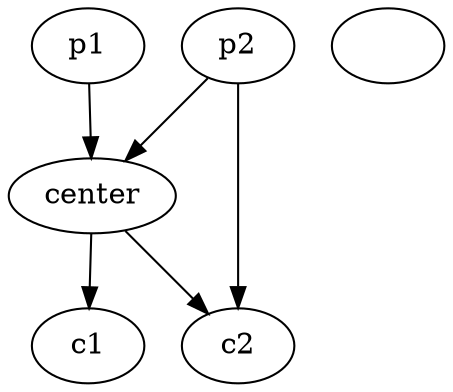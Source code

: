 strict digraph  {
p1;
center;
c2;
c1;
p2;
"\n";
p1 -> center;
center -> c2;
center -> c1;
p2 -> center;
p2 -> c2;
}
